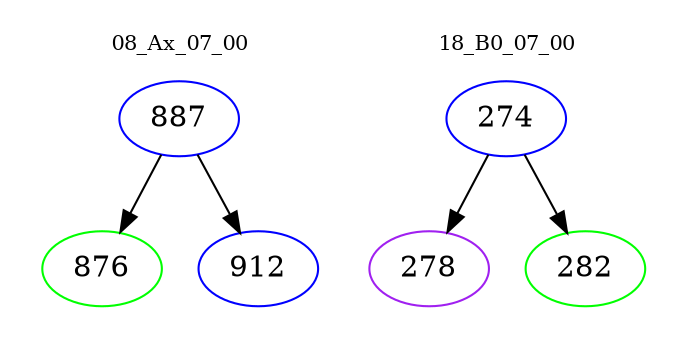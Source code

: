 digraph{
subgraph cluster_0 {
color = white
label = "08_Ax_07_00";
fontsize=10;
T0_887 [label="887", color="blue"]
T0_887 -> T0_876 [color="black"]
T0_876 [label="876", color="green"]
T0_887 -> T0_912 [color="black"]
T0_912 [label="912", color="blue"]
}
subgraph cluster_1 {
color = white
label = "18_B0_07_00";
fontsize=10;
T1_274 [label="274", color="blue"]
T1_274 -> T1_278 [color="black"]
T1_278 [label="278", color="purple"]
T1_274 -> T1_282 [color="black"]
T1_282 [label="282", color="green"]
}
}
